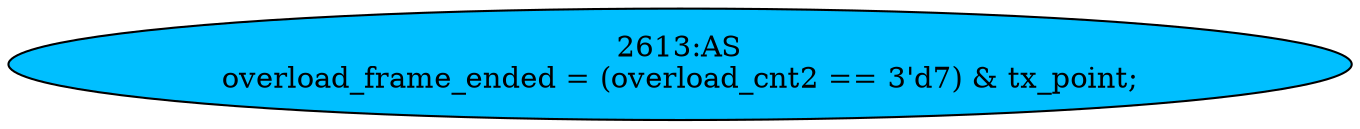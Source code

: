 strict digraph "" {
	node [label="\N"];
	"2613:AS"	 [ast="<pyverilog.vparser.ast.Assign object at 0x7f44f6b5e610>",
		def_var="['overload_frame_ended']",
		fillcolor=deepskyblue,
		label="2613:AS
overload_frame_ended = (overload_cnt2 == 3'd7) & tx_point;",
		statements="[]",
		style=filled,
		typ=Assign,
		use_var="['overload_cnt2', 'tx_point']"];
}

